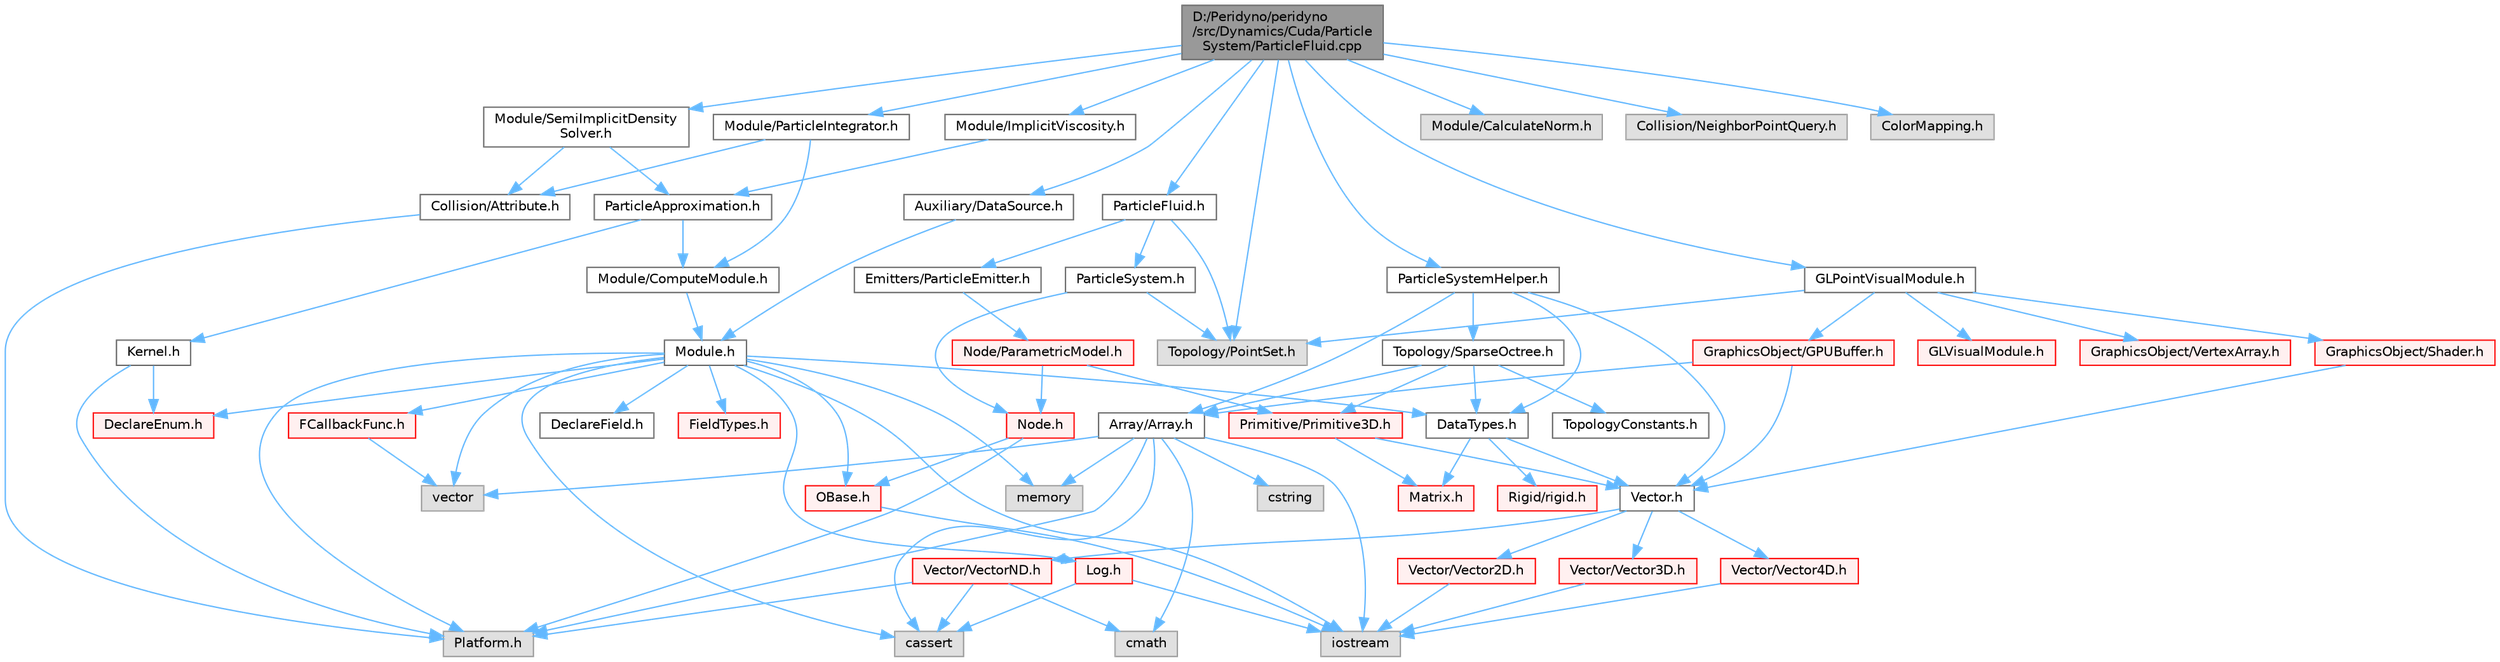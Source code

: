 digraph "D:/Peridyno/peridyno/src/Dynamics/Cuda/ParticleSystem/ParticleFluid.cpp"
{
 // LATEX_PDF_SIZE
  bgcolor="transparent";
  edge [fontname=Helvetica,fontsize=10,labelfontname=Helvetica,labelfontsize=10];
  node [fontname=Helvetica,fontsize=10,shape=box,height=0.2,width=0.4];
  Node1 [id="Node000001",label="D:/Peridyno/peridyno\l/src/Dynamics/Cuda/Particle\lSystem/ParticleFluid.cpp",height=0.2,width=0.4,color="gray40", fillcolor="grey60", style="filled", fontcolor="black",tooltip=" "];
  Node1 -> Node2 [id="edge1_Node000001_Node000002",color="steelblue1",style="solid",tooltip=" "];
  Node2 [id="Node000002",label="ParticleFluid.h",height=0.2,width=0.4,color="grey40", fillcolor="white", style="filled",URL="$_cuda_2_particle_system_2_particle_fluid_8h.html",tooltip=" "];
  Node2 -> Node3 [id="edge2_Node000002_Node000003",color="steelblue1",style="solid",tooltip=" "];
  Node3 [id="Node000003",label="ParticleSystem.h",height=0.2,width=0.4,color="grey40", fillcolor="white", style="filled",URL="$_cuda_2_particle_system_2_particle_system_8h.html",tooltip=" "];
  Node3 -> Node4 [id="edge3_Node000003_Node000004",color="steelblue1",style="solid",tooltip=" "];
  Node4 [id="Node000004",label="Node.h",height=0.2,width=0.4,color="red", fillcolor="#FFF0F0", style="filled",URL="$_node_8h.html",tooltip=" "];
  Node4 -> Node5 [id="edge4_Node000004_Node000005",color="steelblue1",style="solid",tooltip=" "];
  Node5 [id="Node000005",label="OBase.h",height=0.2,width=0.4,color="red", fillcolor="#FFF0F0", style="filled",URL="$_o_base_8h.html",tooltip=" "];
  Node5 -> Node6 [id="edge5_Node000005_Node000006",color="steelblue1",style="solid",tooltip=" "];
  Node6 [id="Node000006",label="iostream",height=0.2,width=0.4,color="grey60", fillcolor="#E0E0E0", style="filled",tooltip=" "];
  Node4 -> Node8 [id="edge6_Node000004_Node000008",color="steelblue1",style="solid",tooltip=" "];
  Node8 [id="Node000008",label="Platform.h",height=0.2,width=0.4,color="grey60", fillcolor="#E0E0E0", style="filled",tooltip=" "];
  Node3 -> Node97 [id="edge7_Node000003_Node000097",color="steelblue1",style="solid",tooltip=" "];
  Node97 [id="Node000097",label="Topology/PointSet.h",height=0.2,width=0.4,color="grey60", fillcolor="#E0E0E0", style="filled",tooltip=" "];
  Node2 -> Node98 [id="edge8_Node000002_Node000098",color="steelblue1",style="solid",tooltip=" "];
  Node98 [id="Node000098",label="Emitters/ParticleEmitter.h",height=0.2,width=0.4,color="grey40", fillcolor="white", style="filled",URL="$_cuda_2_particle_system_2_emitters_2_particle_emitter_8h.html",tooltip=" "];
  Node98 -> Node99 [id="edge9_Node000098_Node000099",color="steelblue1",style="solid",tooltip=" "];
  Node99 [id="Node000099",label="Node/ParametricModel.h",height=0.2,width=0.4,color="red", fillcolor="#FFF0F0", style="filled",URL="$_parametric_model_8h.html",tooltip=" "];
  Node99 -> Node4 [id="edge10_Node000099_Node000004",color="steelblue1",style="solid",tooltip=" "];
  Node99 -> Node100 [id="edge11_Node000099_Node000100",color="steelblue1",style="solid",tooltip=" "];
  Node100 [id="Node000100",label="Primitive/Primitive3D.h",height=0.2,width=0.4,color="red", fillcolor="#FFF0F0", style="filled",URL="$_primitive3_d_8h.html",tooltip=" "];
  Node100 -> Node33 [id="edge12_Node000100_Node000033",color="steelblue1",style="solid",tooltip=" "];
  Node33 [id="Node000033",label="Vector.h",height=0.2,width=0.4,color="grey40", fillcolor="white", style="filled",URL="$_vector_8h.html",tooltip=" "];
  Node33 -> Node34 [id="edge13_Node000033_Node000034",color="steelblue1",style="solid",tooltip=" "];
  Node34 [id="Node000034",label="Vector/Vector2D.h",height=0.2,width=0.4,color="red", fillcolor="#FFF0F0", style="filled",URL="$_vector2_d_8h.html",tooltip=" "];
  Node34 -> Node6 [id="edge14_Node000034_Node000006",color="steelblue1",style="solid",tooltip=" "];
  Node33 -> Node40 [id="edge15_Node000033_Node000040",color="steelblue1",style="solid",tooltip=" "];
  Node40 [id="Node000040",label="Vector/Vector3D.h",height=0.2,width=0.4,color="red", fillcolor="#FFF0F0", style="filled",URL="$_vector3_d_8h.html",tooltip=" "];
  Node40 -> Node6 [id="edge16_Node000040_Node000006",color="steelblue1",style="solid",tooltip=" "];
  Node33 -> Node43 [id="edge17_Node000033_Node000043",color="steelblue1",style="solid",tooltip=" "];
  Node43 [id="Node000043",label="Vector/Vector4D.h",height=0.2,width=0.4,color="red", fillcolor="#FFF0F0", style="filled",URL="$_vector4_d_8h.html",tooltip=" "];
  Node43 -> Node6 [id="edge18_Node000043_Node000006",color="steelblue1",style="solid",tooltip=" "];
  Node33 -> Node46 [id="edge19_Node000033_Node000046",color="steelblue1",style="solid",tooltip=" "];
  Node46 [id="Node000046",label="Vector/VectorND.h",height=0.2,width=0.4,color="red", fillcolor="#FFF0F0", style="filled",URL="$_vector_n_d_8h.html",tooltip=" "];
  Node46 -> Node25 [id="edge20_Node000046_Node000025",color="steelblue1",style="solid",tooltip=" "];
  Node25 [id="Node000025",label="cmath",height=0.2,width=0.4,color="grey60", fillcolor="#E0E0E0", style="filled",tooltip=" "];
  Node46 -> Node21 [id="edge21_Node000046_Node000021",color="steelblue1",style="solid",tooltip=" "];
  Node21 [id="Node000021",label="cassert",height=0.2,width=0.4,color="grey60", fillcolor="#E0E0E0", style="filled",tooltip=" "];
  Node46 -> Node8 [id="edge22_Node000046_Node000008",color="steelblue1",style="solid",tooltip=" "];
  Node100 -> Node51 [id="edge23_Node000100_Node000051",color="steelblue1",style="solid",tooltip=" "];
  Node51 [id="Node000051",label="Matrix.h",height=0.2,width=0.4,color="red", fillcolor="#FFF0F0", style="filled",URL="$_matrix_8h.html",tooltip=" "];
  Node2 -> Node97 [id="edge24_Node000002_Node000097",color="steelblue1",style="solid",tooltip=" "];
  Node1 -> Node104 [id="edge25_Node000001_Node000104",color="steelblue1",style="solid",tooltip=" "];
  Node104 [id="Node000104",label="Module/CalculateNorm.h",height=0.2,width=0.4,color="grey60", fillcolor="#E0E0E0", style="filled",tooltip=" "];
  Node1 -> Node105 [id="edge26_Node000001_Node000105",color="steelblue1",style="solid",tooltip=" "];
  Node105 [id="Node000105",label="Module/ParticleIntegrator.h",height=0.2,width=0.4,color="grey40", fillcolor="white", style="filled",URL="$_cuda_2_particle_system_2_module_2_particle_integrator_8h.html",tooltip=" "];
  Node105 -> Node106 [id="edge27_Node000105_Node000106",color="steelblue1",style="solid",tooltip=" "];
  Node106 [id="Node000106",label="Module/ComputeModule.h",height=0.2,width=0.4,color="grey40", fillcolor="white", style="filled",URL="$_compute_module_8h.html",tooltip=" "];
  Node106 -> Node73 [id="edge28_Node000106_Node000073",color="steelblue1",style="solid",tooltip=" "];
  Node73 [id="Node000073",label="Module.h",height=0.2,width=0.4,color="grey40", fillcolor="white", style="filled",URL="$_module_8h.html",tooltip=" "];
  Node73 -> Node8 [id="edge29_Node000073_Node000008",color="steelblue1",style="solid",tooltip=" "];
  Node73 -> Node24 [id="edge30_Node000073_Node000024",color="steelblue1",style="solid",tooltip=" "];
  Node24 [id="Node000024",label="memory",height=0.2,width=0.4,color="grey60", fillcolor="#E0E0E0", style="filled",tooltip=" "];
  Node73 -> Node22 [id="edge31_Node000073_Node000022",color="steelblue1",style="solid",tooltip=" "];
  Node22 [id="Node000022",label="vector",height=0.2,width=0.4,color="grey60", fillcolor="#E0E0E0", style="filled",tooltip=" "];
  Node73 -> Node21 [id="edge32_Node000073_Node000021",color="steelblue1",style="solid",tooltip=" "];
  Node73 -> Node6 [id="edge33_Node000073_Node000006",color="steelblue1",style="solid",tooltip=" "];
  Node73 -> Node5 [id="edge34_Node000073_Node000005",color="steelblue1",style="solid",tooltip=" "];
  Node73 -> Node74 [id="edge35_Node000073_Node000074",color="steelblue1",style="solid",tooltip=" "];
  Node74 [id="Node000074",label="Log.h",height=0.2,width=0.4,color="red", fillcolor="#FFF0F0", style="filled",URL="$_log_8h.html",tooltip=" "];
  Node74 -> Node6 [id="edge36_Node000074_Node000006",color="steelblue1",style="solid",tooltip=" "];
  Node74 -> Node21 [id="edge37_Node000074_Node000021",color="steelblue1",style="solid",tooltip=" "];
  Node73 -> Node83 [id="edge38_Node000073_Node000083",color="steelblue1",style="solid",tooltip=" "];
  Node83 [id="Node000083",label="DataTypes.h",height=0.2,width=0.4,color="grey40", fillcolor="white", style="filled",URL="$_data_types_8h.html",tooltip=" "];
  Node83 -> Node33 [id="edge39_Node000083_Node000033",color="steelblue1",style="solid",tooltip=" "];
  Node83 -> Node51 [id="edge40_Node000083_Node000051",color="steelblue1",style="solid",tooltip=" "];
  Node83 -> Node84 [id="edge41_Node000083_Node000084",color="steelblue1",style="solid",tooltip=" "];
  Node84 [id="Node000084",label="Rigid/rigid.h",height=0.2,width=0.4,color="red", fillcolor="#FFF0F0", style="filled",URL="$rigid_8h.html",tooltip=" "];
  Node73 -> Node88 [id="edge42_Node000073_Node000088",color="steelblue1",style="solid",tooltip=" "];
  Node88 [id="Node000088",label="DeclareEnum.h",height=0.2,width=0.4,color="red", fillcolor="#FFF0F0", style="filled",URL="$_declare_enum_8h.html",tooltip=" "];
  Node73 -> Node89 [id="edge43_Node000073_Node000089",color="steelblue1",style="solid",tooltip=" "];
  Node89 [id="Node000089",label="DeclareField.h",height=0.2,width=0.4,color="grey40", fillcolor="white", style="filled",URL="$_declare_field_8h.html",tooltip=" "];
  Node73 -> Node90 [id="edge44_Node000073_Node000090",color="steelblue1",style="solid",tooltip=" "];
  Node90 [id="Node000090",label="FCallbackFunc.h",height=0.2,width=0.4,color="red", fillcolor="#FFF0F0", style="filled",URL="$_f_callback_func_8h.html",tooltip=" "];
  Node90 -> Node22 [id="edge45_Node000090_Node000022",color="steelblue1",style="solid",tooltip=" "];
  Node73 -> Node91 [id="edge46_Node000073_Node000091",color="steelblue1",style="solid",tooltip=" "];
  Node91 [id="Node000091",label="FieldTypes.h",height=0.2,width=0.4,color="red", fillcolor="#FFF0F0", style="filled",URL="$_field_types_8h.html",tooltip=" "];
  Node105 -> Node107 [id="edge47_Node000105_Node000107",color="steelblue1",style="solid",tooltip=" "];
  Node107 [id="Node000107",label="Collision/Attribute.h",height=0.2,width=0.4,color="grey40", fillcolor="white", style="filled",URL="$_attribute_8h.html",tooltip=" "];
  Node107 -> Node8 [id="edge48_Node000107_Node000008",color="steelblue1",style="solid",tooltip=" "];
  Node1 -> Node108 [id="edge49_Node000001_Node000108",color="steelblue1",style="solid",tooltip=" "];
  Node108 [id="Node000108",label="Module/ImplicitViscosity.h",height=0.2,width=0.4,color="grey40", fillcolor="white", style="filled",URL="$_implicit_viscosity_8h.html",tooltip=" "];
  Node108 -> Node109 [id="edge50_Node000108_Node000109",color="steelblue1",style="solid",tooltip=" "];
  Node109 [id="Node000109",label="ParticleApproximation.h",height=0.2,width=0.4,color="grey40", fillcolor="white", style="filled",URL="$_particle_approximation_8h.html",tooltip=" "];
  Node109 -> Node106 [id="edge51_Node000109_Node000106",color="steelblue1",style="solid",tooltip=" "];
  Node109 -> Node110 [id="edge52_Node000109_Node000110",color="steelblue1",style="solid",tooltip=" "];
  Node110 [id="Node000110",label="Kernel.h",height=0.2,width=0.4,color="grey40", fillcolor="white", style="filled",URL="$_kernel_8h.html",tooltip=" "];
  Node110 -> Node8 [id="edge53_Node000110_Node000008",color="steelblue1",style="solid",tooltip=" "];
  Node110 -> Node88 [id="edge54_Node000110_Node000088",color="steelblue1",style="solid",tooltip=" "];
  Node1 -> Node111 [id="edge55_Node000001_Node000111",color="steelblue1",style="solid",tooltip=" "];
  Node111 [id="Node000111",label="Module/SemiImplicitDensity\lSolver.h",height=0.2,width=0.4,color="grey40", fillcolor="white", style="filled",URL="$_semi_implicit_density_solver_8h.html",tooltip=" "];
  Node111 -> Node109 [id="edge56_Node000111_Node000109",color="steelblue1",style="solid",tooltip=" "];
  Node111 -> Node107 [id="edge57_Node000111_Node000107",color="steelblue1",style="solid",tooltip=" "];
  Node1 -> Node112 [id="edge58_Node000001_Node000112",color="steelblue1",style="solid",tooltip=" "];
  Node112 [id="Node000112",label="ParticleSystemHelper.h",height=0.2,width=0.4,color="grey40", fillcolor="white", style="filled",URL="$_particle_system_helper_8h.html",tooltip=" "];
  Node112 -> Node33 [id="edge59_Node000112_Node000033",color="steelblue1",style="solid",tooltip=" "];
  Node112 -> Node83 [id="edge60_Node000112_Node000083",color="steelblue1",style="solid",tooltip=" "];
  Node112 -> Node20 [id="edge61_Node000112_Node000020",color="steelblue1",style="solid",tooltip=" "];
  Node20 [id="Node000020",label="Array/Array.h",height=0.2,width=0.4,color="grey40", fillcolor="white", style="filled",URL="$_array_8h.html",tooltip=" "];
  Node20 -> Node8 [id="edge62_Node000020_Node000008",color="steelblue1",style="solid",tooltip=" "];
  Node20 -> Node21 [id="edge63_Node000020_Node000021",color="steelblue1",style="solid",tooltip=" "];
  Node20 -> Node22 [id="edge64_Node000020_Node000022",color="steelblue1",style="solid",tooltip=" "];
  Node20 -> Node6 [id="edge65_Node000020_Node000006",color="steelblue1",style="solid",tooltip=" "];
  Node20 -> Node23 [id="edge66_Node000020_Node000023",color="steelblue1",style="solid",tooltip=" "];
  Node23 [id="Node000023",label="cstring",height=0.2,width=0.4,color="grey60", fillcolor="#E0E0E0", style="filled",tooltip=" "];
  Node20 -> Node24 [id="edge67_Node000020_Node000024",color="steelblue1",style="solid",tooltip=" "];
  Node20 -> Node25 [id="edge68_Node000020_Node000025",color="steelblue1",style="solid",tooltip=" "];
  Node112 -> Node113 [id="edge69_Node000112_Node000113",color="steelblue1",style="solid",tooltip=" "];
  Node113 [id="Node000113",label="Topology/SparseOctree.h",height=0.2,width=0.4,color="grey40", fillcolor="white", style="filled",URL="$_sparse_octree_8h.html",tooltip=" "];
  Node113 -> Node83 [id="edge70_Node000113_Node000083",color="steelblue1",style="solid",tooltip=" "];
  Node113 -> Node114 [id="edge71_Node000113_Node000114",color="steelblue1",style="solid",tooltip=" "];
  Node114 [id="Node000114",label="TopologyConstants.h",height=0.2,width=0.4,color="grey40", fillcolor="white", style="filled",URL="$_topology_constants_8h.html",tooltip=" "];
  Node113 -> Node100 [id="edge72_Node000113_Node000100",color="steelblue1",style="solid",tooltip=" "];
  Node113 -> Node20 [id="edge73_Node000113_Node000020",color="steelblue1",style="solid",tooltip=" "];
  Node1 -> Node115 [id="edge74_Node000001_Node000115",color="steelblue1",style="solid",tooltip=" "];
  Node115 [id="Node000115",label="Auxiliary/DataSource.h",height=0.2,width=0.4,color="grey40", fillcolor="white", style="filled",URL="$_data_source_8h.html",tooltip=" "];
  Node115 -> Node73 [id="edge75_Node000115_Node000073",color="steelblue1",style="solid",tooltip=" "];
  Node1 -> Node116 [id="edge76_Node000001_Node000116",color="steelblue1",style="solid",tooltip=" "];
  Node116 [id="Node000116",label="Collision/NeighborPointQuery.h",height=0.2,width=0.4,color="grey60", fillcolor="#E0E0E0", style="filled",tooltip=" "];
  Node1 -> Node97 [id="edge77_Node000001_Node000097",color="steelblue1",style="solid",tooltip=" "];
  Node1 -> Node117 [id="edge78_Node000001_Node000117",color="steelblue1",style="solid",tooltip=" "];
  Node117 [id="Node000117",label="ColorMapping.h",height=0.2,width=0.4,color="grey60", fillcolor="#E0E0E0", style="filled",tooltip=" "];
  Node1 -> Node118 [id="edge79_Node000001_Node000118",color="steelblue1",style="solid",tooltip=" "];
  Node118 [id="Node000118",label="GLPointVisualModule.h",height=0.2,width=0.4,color="grey40", fillcolor="white", style="filled",URL="$_g_l_point_visual_module_8h.html",tooltip=" "];
  Node118 -> Node97 [id="edge80_Node000118_Node000097",color="steelblue1",style="solid",tooltip=" "];
  Node118 -> Node119 [id="edge81_Node000118_Node000119",color="steelblue1",style="solid",tooltip=" "];
  Node119 [id="Node000119",label="GLVisualModule.h",height=0.2,width=0.4,color="red", fillcolor="#FFF0F0", style="filled",URL="$_g_l_visual_module_8h.html",tooltip=" "];
  Node118 -> Node124 [id="edge82_Node000118_Node000124",color="steelblue1",style="solid",tooltip=" "];
  Node124 [id="Node000124",label="GraphicsObject/GPUBuffer.h",height=0.2,width=0.4,color="red", fillcolor="#FFF0F0", style="filled",URL="$_g_p_u_buffer_8h.html",tooltip=" "];
  Node124 -> Node20 [id="edge83_Node000124_Node000020",color="steelblue1",style="solid",tooltip=" "];
  Node124 -> Node33 [id="edge84_Node000124_Node000033",color="steelblue1",style="solid",tooltip=" "];
  Node118 -> Node127 [id="edge85_Node000118_Node000127",color="steelblue1",style="solid",tooltip=" "];
  Node127 [id="Node000127",label="GraphicsObject/VertexArray.h",height=0.2,width=0.4,color="red", fillcolor="#FFF0F0", style="filled",URL="$_vertex_array_8h.html",tooltip=" "];
  Node118 -> Node128 [id="edge86_Node000118_Node000128",color="steelblue1",style="solid",tooltip=" "];
  Node128 [id="Node000128",label="GraphicsObject/Shader.h",height=0.2,width=0.4,color="red", fillcolor="#FFF0F0", style="filled",URL="$_shader_8h.html",tooltip=" "];
  Node128 -> Node33 [id="edge87_Node000128_Node000033",color="steelblue1",style="solid",tooltip=" "];
}
